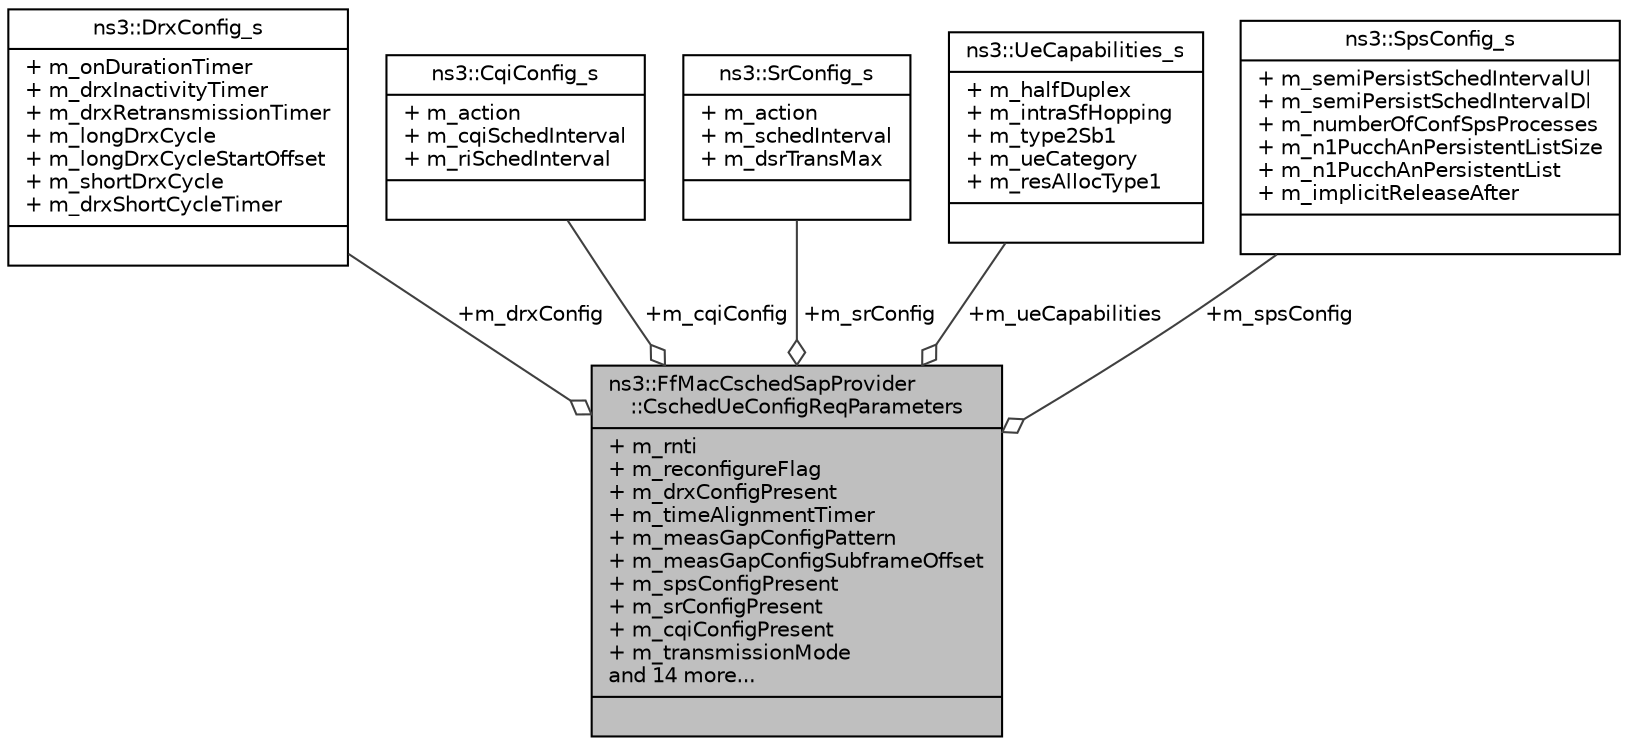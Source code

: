digraph "ns3::FfMacCschedSapProvider::CschedUeConfigReqParameters"
{
  edge [fontname="Helvetica",fontsize="10",labelfontname="Helvetica",labelfontsize="10"];
  node [fontname="Helvetica",fontsize="10",shape=record];
  Node1 [label="{ns3::FfMacCschedSapProvider\l::CschedUeConfigReqParameters\n|+ m_rnti\l+ m_reconfigureFlag\l+ m_drxConfigPresent\l+ m_timeAlignmentTimer\l+ m_measGapConfigPattern\l+ m_measGapConfigSubframeOffset\l+ m_spsConfigPresent\l+ m_srConfigPresent\l+ m_cqiConfigPresent\l+ m_transmissionMode\land 14 more...\l|}",height=0.2,width=0.4,color="black", fillcolor="grey75", style="filled", fontcolor="black"];
  Node2 -> Node1 [color="grey25",fontsize="10",style="solid",label=" +m_drxConfig" ,arrowhead="odiamond"];
  Node2 [label="{ns3::DrxConfig_s\n|+ m_onDurationTimer\l+ m_drxInactivityTimer\l+ m_drxRetransmissionTimer\l+ m_longDrxCycle\l+ m_longDrxCycleStartOffset\l+ m_shortDrxCycle\l+ m_drxShortCycleTimer\l|}",height=0.2,width=0.4,color="black", fillcolor="white", style="filled",URL="$dc/d1a/structns3_1_1DrxConfig__s.html",tooltip="See section 4.3.16 drxConfig. "];
  Node3 -> Node1 [color="grey25",fontsize="10",style="solid",label=" +m_cqiConfig" ,arrowhead="odiamond"];
  Node3 [label="{ns3::CqiConfig_s\n|+ m_action\l+ m_cqiSchedInterval\l+ m_riSchedInterval\l|}",height=0.2,width=0.4,color="black", fillcolor="white", style="filled",URL="$d1/d62/structns3_1_1CqiConfig__s.html",tooltip="See section 4.3.19 cqiConfig. "];
  Node4 -> Node1 [color="grey25",fontsize="10",style="solid",label=" +m_srConfig" ,arrowhead="odiamond"];
  Node4 [label="{ns3::SrConfig_s\n|+ m_action\l+ m_schedInterval\l+ m_dsrTransMax\l|}",height=0.2,width=0.4,color="black", fillcolor="white", style="filled",URL="$d4/d7a/structns3_1_1SrConfig__s.html",tooltip="See section 4.3.18 srConfig. "];
  Node5 -> Node1 [color="grey25",fontsize="10",style="solid",label=" +m_ueCapabilities" ,arrowhead="odiamond"];
  Node5 [label="{ns3::UeCapabilities_s\n|+ m_halfDuplex\l+ m_intraSfHopping\l+ m_type2Sb1\l+ m_ueCategory\l+ m_resAllocType1\l|}",height=0.2,width=0.4,color="black", fillcolor="white", style="filled",URL="$db/d15/structns3_1_1UeCapabilities__s.html",tooltip="See section 4.3.20 ueCapabilities. "];
  Node6 -> Node1 [color="grey25",fontsize="10",style="solid",label=" +m_spsConfig" ,arrowhead="odiamond"];
  Node6 [label="{ns3::SpsConfig_s\n|+ m_semiPersistSchedIntervalUl\l+ m_semiPersistSchedIntervalDl\l+ m_numberOfConfSpsProcesses\l+ m_n1PucchAnPersistentListSize\l+ m_n1PucchAnPersistentList\l+ m_implicitReleaseAfter\l|}",height=0.2,width=0.4,color="black", fillcolor="white", style="filled",URL="$d2/d4b/structns3_1_1SpsConfig__s.html",tooltip="See section 4.3.17 spsConfig. "];
}
